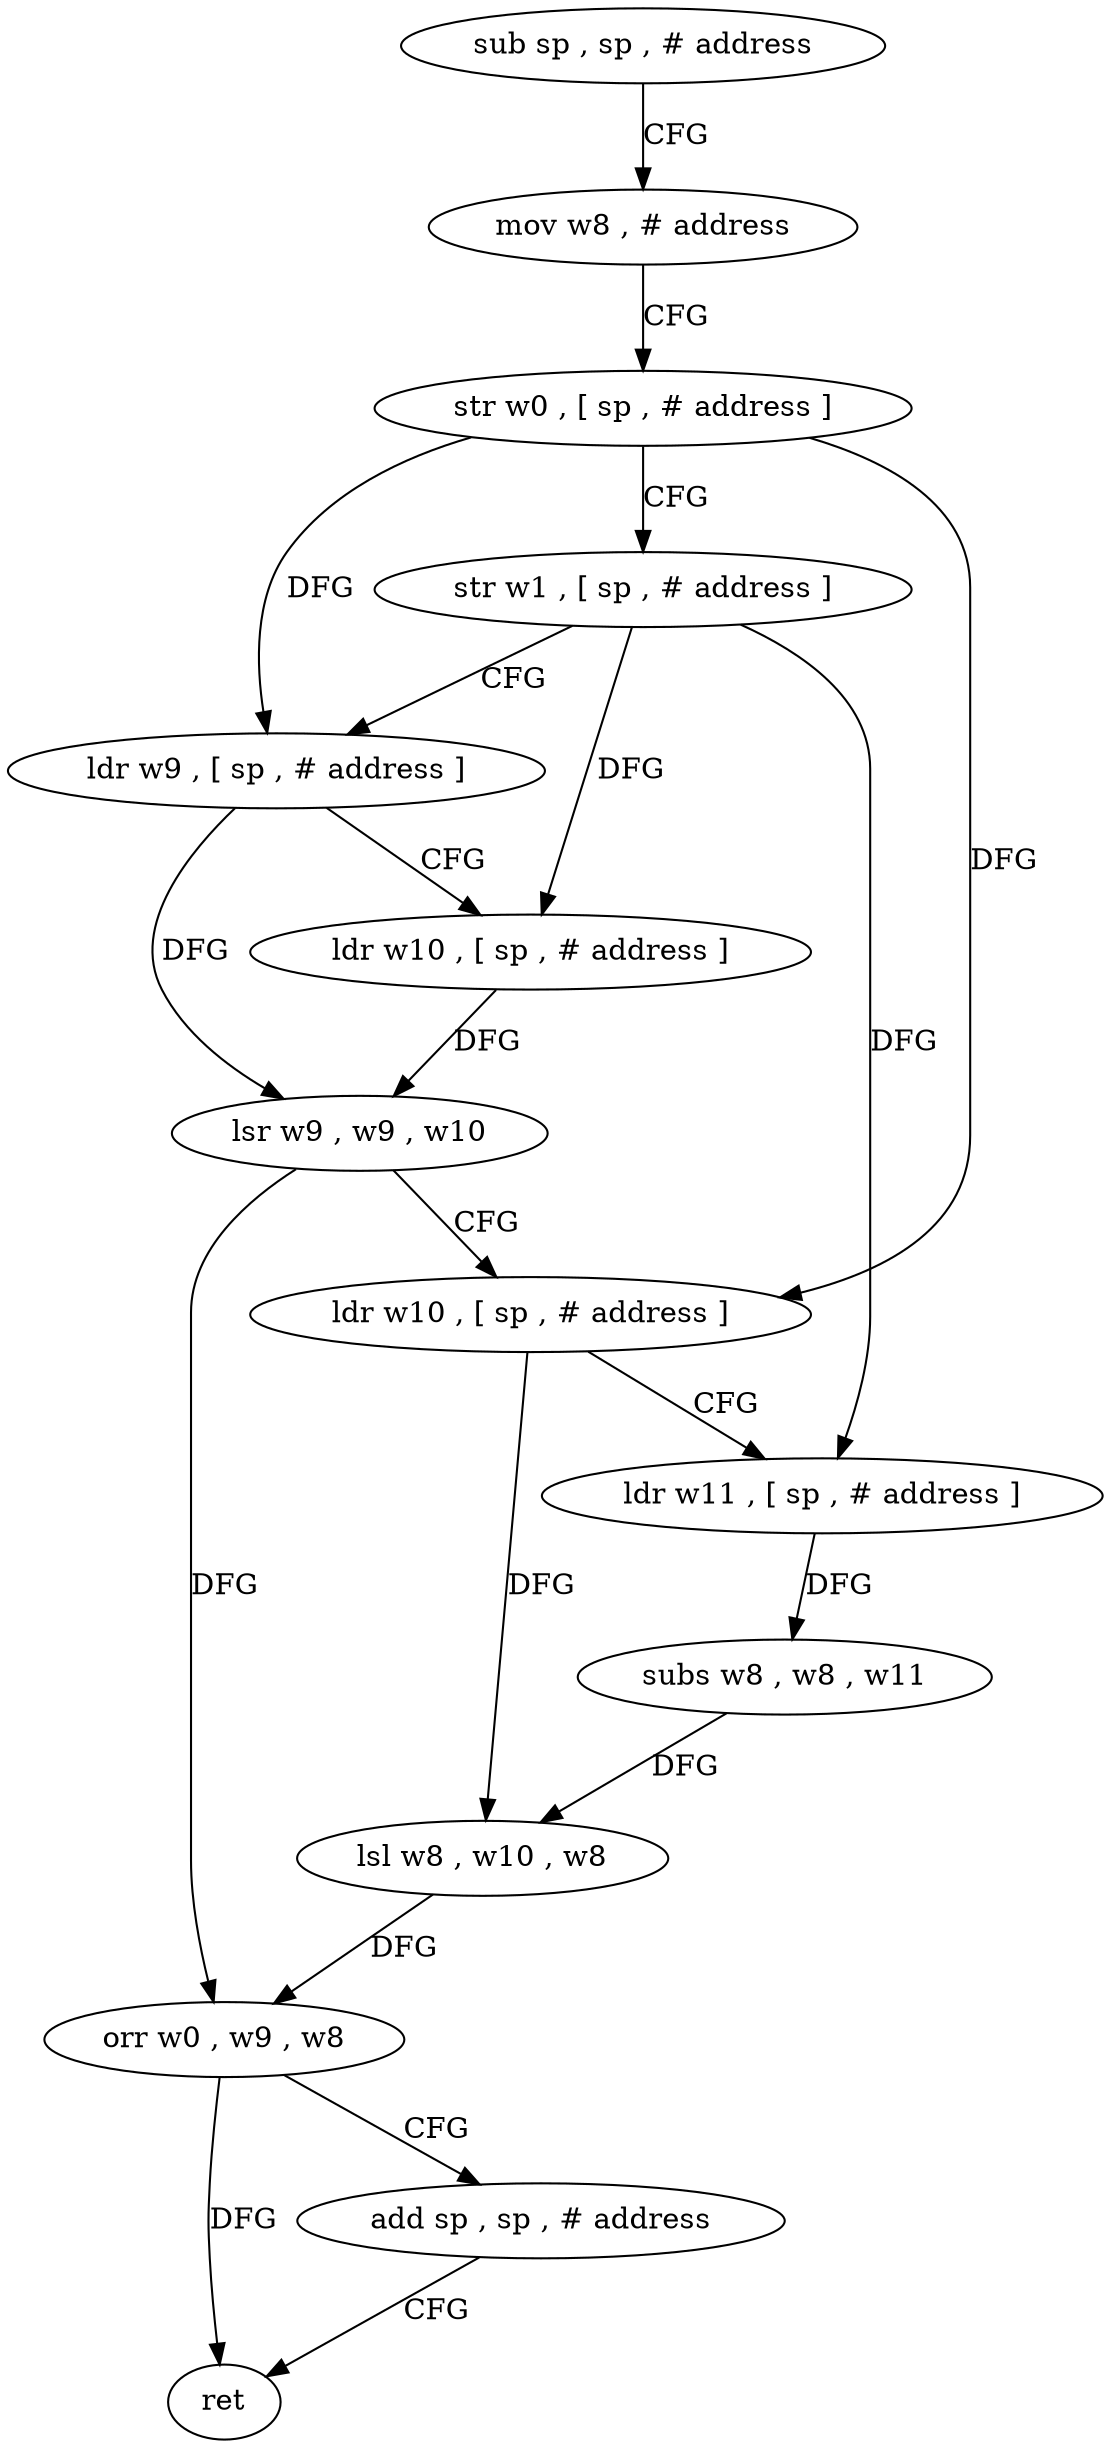 digraph "func" {
"4274420" [label = "sub sp , sp , # address" ]
"4274424" [label = "mov w8 , # address" ]
"4274428" [label = "str w0 , [ sp , # address ]" ]
"4274432" [label = "str w1 , [ sp , # address ]" ]
"4274436" [label = "ldr w9 , [ sp , # address ]" ]
"4274440" [label = "ldr w10 , [ sp , # address ]" ]
"4274444" [label = "lsr w9 , w9 , w10" ]
"4274448" [label = "ldr w10 , [ sp , # address ]" ]
"4274452" [label = "ldr w11 , [ sp , # address ]" ]
"4274456" [label = "subs w8 , w8 , w11" ]
"4274460" [label = "lsl w8 , w10 , w8" ]
"4274464" [label = "orr w0 , w9 , w8" ]
"4274468" [label = "add sp , sp , # address" ]
"4274472" [label = "ret" ]
"4274420" -> "4274424" [ label = "CFG" ]
"4274424" -> "4274428" [ label = "CFG" ]
"4274428" -> "4274432" [ label = "CFG" ]
"4274428" -> "4274436" [ label = "DFG" ]
"4274428" -> "4274448" [ label = "DFG" ]
"4274432" -> "4274436" [ label = "CFG" ]
"4274432" -> "4274440" [ label = "DFG" ]
"4274432" -> "4274452" [ label = "DFG" ]
"4274436" -> "4274440" [ label = "CFG" ]
"4274436" -> "4274444" [ label = "DFG" ]
"4274440" -> "4274444" [ label = "DFG" ]
"4274444" -> "4274448" [ label = "CFG" ]
"4274444" -> "4274464" [ label = "DFG" ]
"4274448" -> "4274452" [ label = "CFG" ]
"4274448" -> "4274460" [ label = "DFG" ]
"4274452" -> "4274456" [ label = "DFG" ]
"4274456" -> "4274460" [ label = "DFG" ]
"4274460" -> "4274464" [ label = "DFG" ]
"4274464" -> "4274468" [ label = "CFG" ]
"4274464" -> "4274472" [ label = "DFG" ]
"4274468" -> "4274472" [ label = "CFG" ]
}

